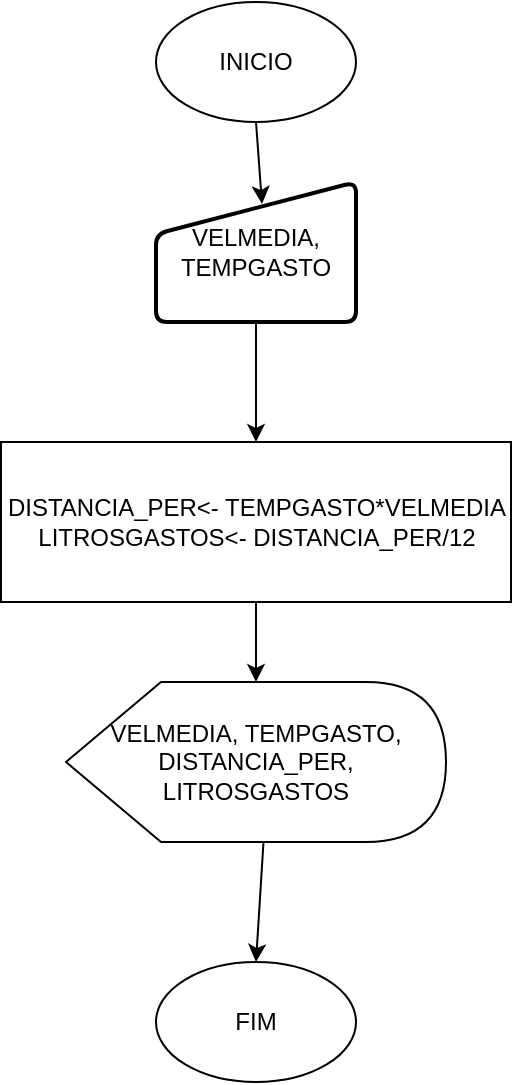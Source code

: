 <mxfile version="14.5.1" type="device"><diagram name="Página-1" id="oxYuhEND1EV3MQdJrxV6"><mxGraphModel dx="422" dy="520" grid="1" gridSize="10" guides="1" tooltips="1" connect="1" arrows="1" fold="1" page="1" pageScale="1" pageWidth="827" pageHeight="1169" math="0" shadow="0"><root><mxCell id="0"/><mxCell id="1" parent="0"/><mxCell id="DTWNMd4zHHKuvJc_OXmp-4" style="rounded=0;orthogonalLoop=1;jettySize=auto;html=1;exitX=0.5;exitY=1;exitDx=0;exitDy=0;entryX=0.53;entryY=0.157;entryDx=0;entryDy=0;entryPerimeter=0;" parent="1" source="DTWNMd4zHHKuvJc_OXmp-1" target="ir52Mlgcj2npAljdKSQG-1" edge="1"><mxGeometry relative="1" as="geometry"><mxPoint x="310" y="250" as="targetPoint"/></mxGeometry></mxCell><mxCell id="DTWNMd4zHHKuvJc_OXmp-1" value="INICIO" style="ellipse;whiteSpace=wrap;html=1;" parent="1" vertex="1"><mxGeometry x="260" y="140" width="100" height="60" as="geometry"/></mxCell><mxCell id="DTWNMd4zHHKuvJc_OXmp-2" value="FIM" style="ellipse;whiteSpace=wrap;html=1;" parent="1" vertex="1"><mxGeometry x="260" y="620" width="100" height="60" as="geometry"/></mxCell><mxCell id="DTWNMd4zHHKuvJc_OXmp-8" style="rounded=0;orthogonalLoop=1;jettySize=auto;html=1;exitX=0.5;exitY=1;exitDx=0;exitDy=0;" parent="1" source="DTWNMd4zHHKuvJc_OXmp-5" target="DTWNMd4zHHKuvJc_OXmp-7" edge="1"><mxGeometry relative="1" as="geometry"/></mxCell><mxCell id="DTWNMd4zHHKuvJc_OXmp-5" value="DISTANCIA_PER&amp;lt;- TEMPGASTO*VELMEDIA&lt;br&gt;LITROSGASTOS&amp;lt;- DISTANCIA_PER/12" style="rounded=0;whiteSpace=wrap;html=1;" parent="1" vertex="1"><mxGeometry x="182.5" y="360" width="255" height="80" as="geometry"/></mxCell><mxCell id="DTWNMd4zHHKuvJc_OXmp-9" style="rounded=0;orthogonalLoop=1;jettySize=auto;html=1;exitX=0;exitY=0;exitDx=98.75;exitDy=80;exitPerimeter=0;entryX=0.5;entryY=0;entryDx=0;entryDy=0;" parent="1" source="DTWNMd4zHHKuvJc_OXmp-7" target="DTWNMd4zHHKuvJc_OXmp-2" edge="1"><mxGeometry relative="1" as="geometry"/></mxCell><mxCell id="DTWNMd4zHHKuvJc_OXmp-7" value="VELMEDIA, TEMPGASTO, DISTANCIA_PER, LITROSGASTOS" style="shape=display;whiteSpace=wrap;html=1;" parent="1" vertex="1"><mxGeometry x="215" y="480" width="190" height="80" as="geometry"/></mxCell><mxCell id="ir52Mlgcj2npAljdKSQG-6" value="" style="edgeStyle=none;rounded=0;orthogonalLoop=1;jettySize=auto;html=1;" edge="1" parent="1" source="ir52Mlgcj2npAljdKSQG-1" target="DTWNMd4zHHKuvJc_OXmp-5"><mxGeometry relative="1" as="geometry"/></mxCell><mxCell id="ir52Mlgcj2npAljdKSQG-1" value="&lt;span&gt;VELMEDIA, TEMPGASTO&lt;/span&gt;" style="html=1;strokeWidth=2;shape=manualInput;whiteSpace=wrap;rounded=1;size=26;arcSize=11;" vertex="1" parent="1"><mxGeometry x="260" y="230" width="100" height="70" as="geometry"/></mxCell></root></mxGraphModel></diagram></mxfile>